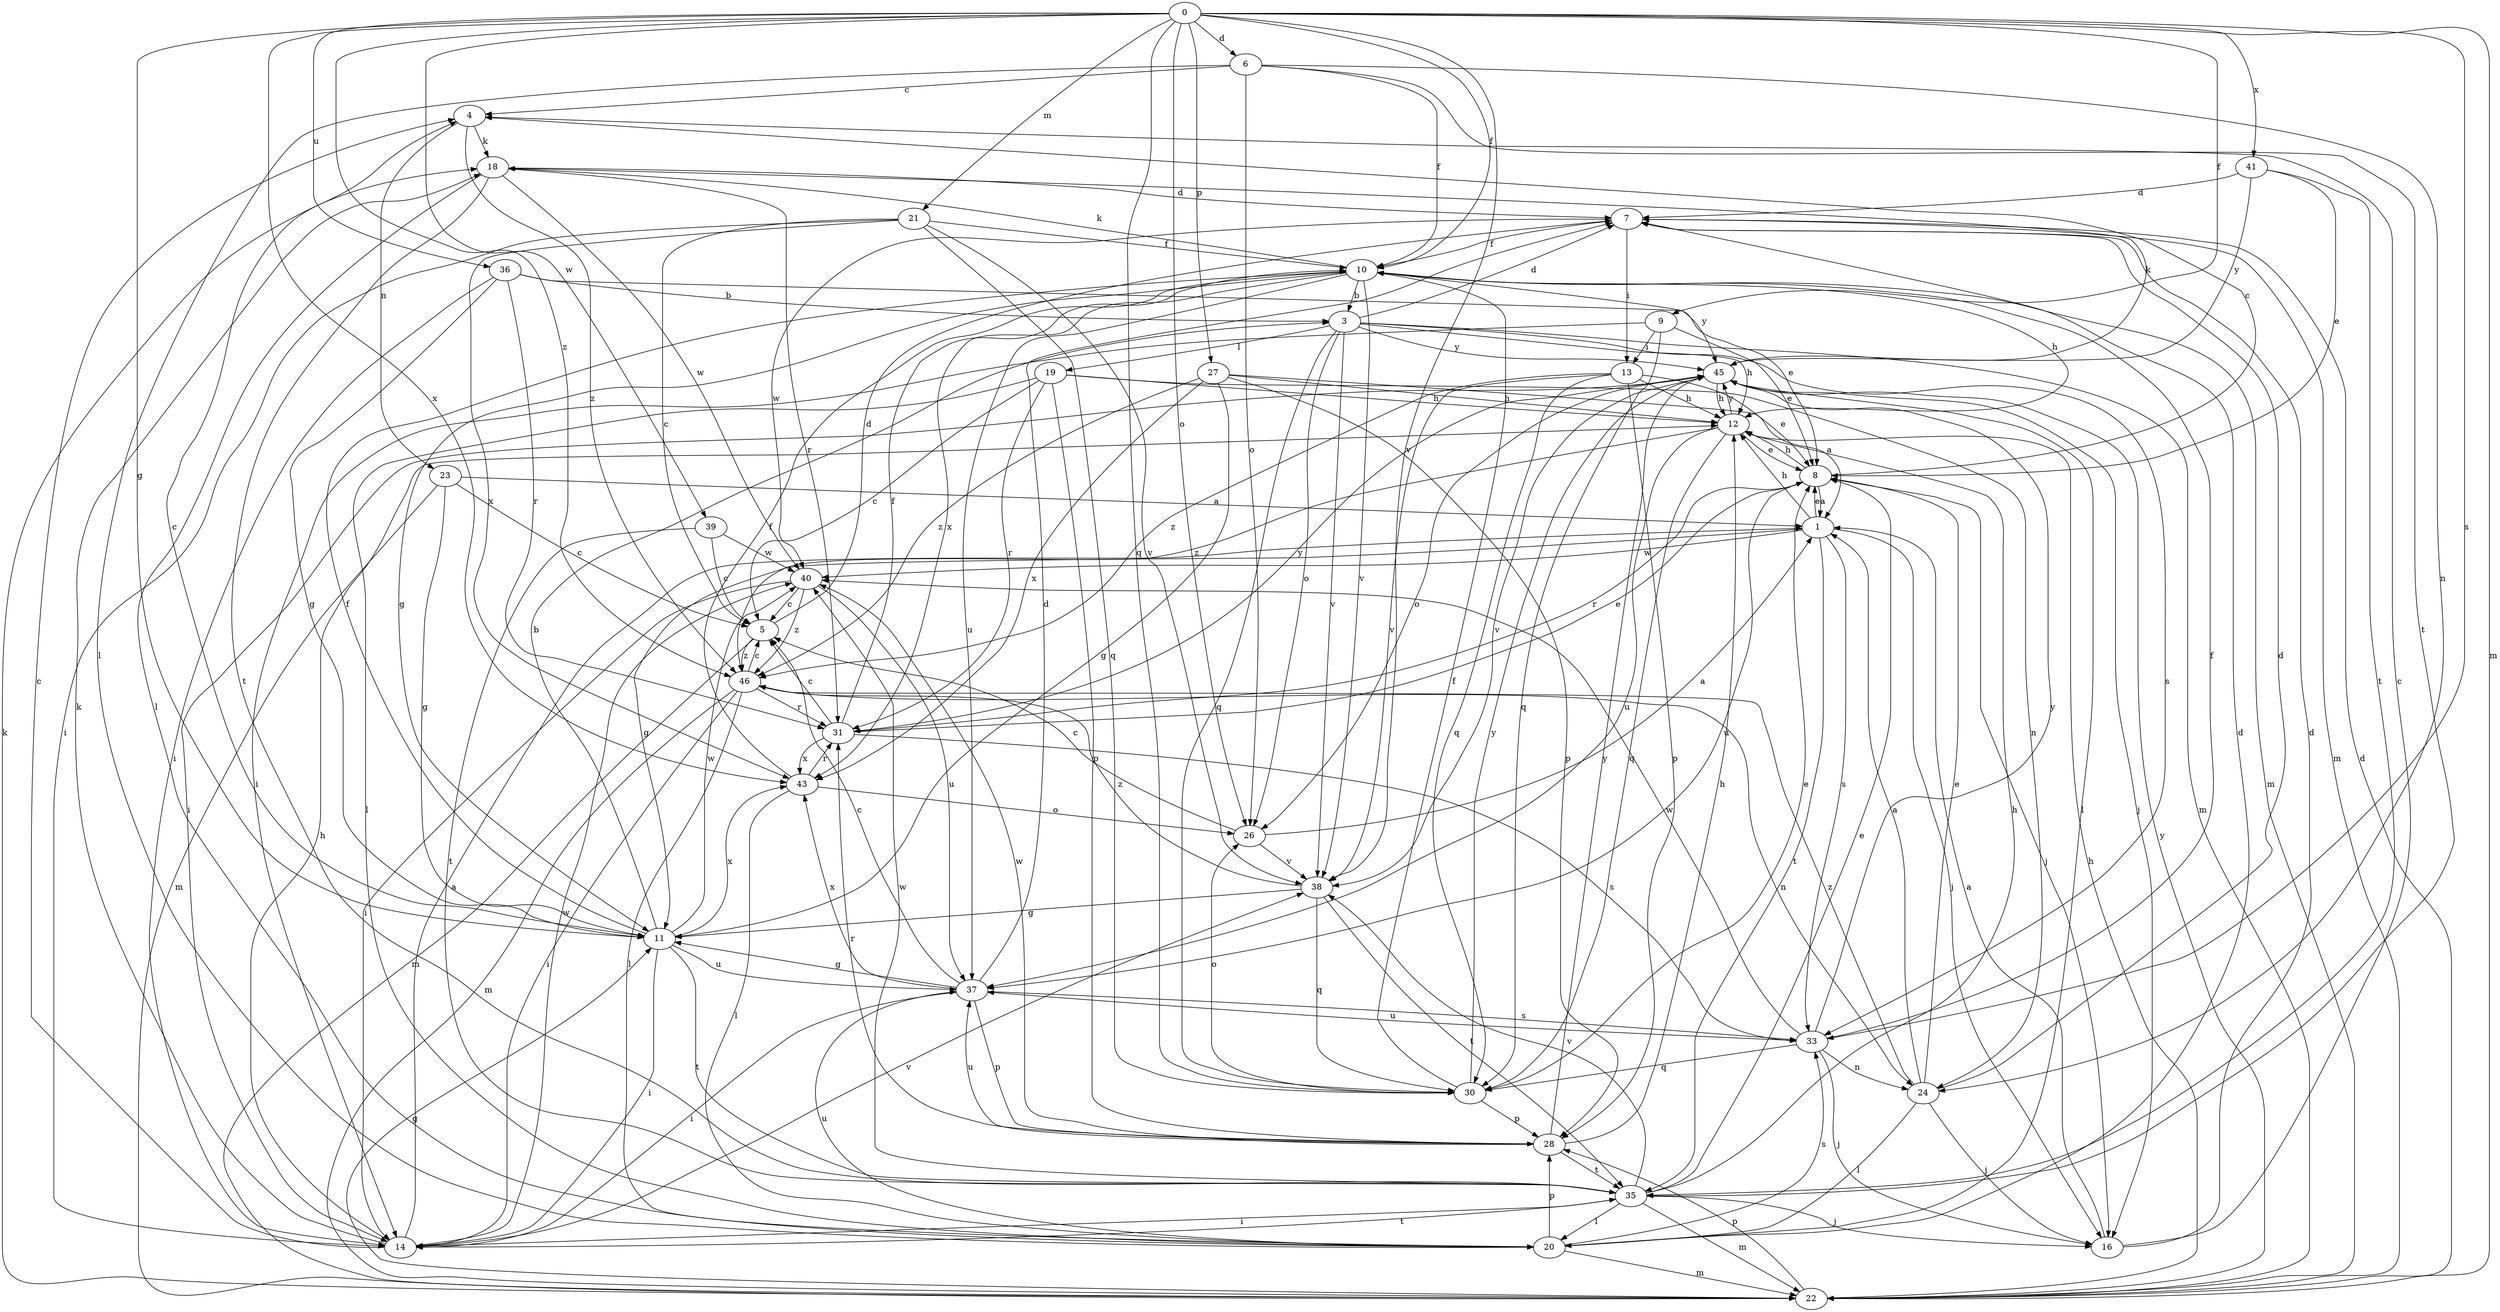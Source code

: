 strict digraph  {
0;
1;
3;
4;
5;
6;
7;
8;
9;
10;
11;
12;
13;
14;
16;
18;
19;
20;
21;
22;
23;
24;
26;
27;
28;
30;
31;
33;
35;
36;
37;
38;
39;
40;
41;
43;
45;
46;
0 -> 6  [label=d];
0 -> 9  [label=f];
0 -> 10  [label=f];
0 -> 11  [label=g];
0 -> 21  [label=m];
0 -> 22  [label=m];
0 -> 26  [label=o];
0 -> 27  [label=p];
0 -> 30  [label=q];
0 -> 33  [label=s];
0 -> 36  [label=u];
0 -> 38  [label=v];
0 -> 39  [label=w];
0 -> 41  [label=x];
0 -> 43  [label=x];
0 -> 46  [label=z];
1 -> 8  [label=e];
1 -> 11  [label=g];
1 -> 12  [label=h];
1 -> 16  [label=j];
1 -> 33  [label=s];
1 -> 35  [label=t];
1 -> 40  [label=w];
3 -> 7  [label=d];
3 -> 12  [label=h];
3 -> 19  [label=l];
3 -> 22  [label=m];
3 -> 26  [label=o];
3 -> 30  [label=q];
3 -> 33  [label=s];
3 -> 38  [label=v];
3 -> 45  [label=y];
4 -> 18  [label=k];
4 -> 23  [label=n];
4 -> 46  [label=z];
5 -> 7  [label=d];
5 -> 22  [label=m];
5 -> 46  [label=z];
6 -> 4  [label=c];
6 -> 10  [label=f];
6 -> 20  [label=l];
6 -> 24  [label=n];
6 -> 26  [label=o];
6 -> 35  [label=t];
7 -> 10  [label=f];
7 -> 13  [label=i];
7 -> 22  [label=m];
7 -> 40  [label=w];
8 -> 1  [label=a];
8 -> 4  [label=c];
8 -> 12  [label=h];
8 -> 16  [label=j];
8 -> 31  [label=r];
8 -> 37  [label=u];
9 -> 8  [label=e];
9 -> 13  [label=i];
9 -> 14  [label=i];
9 -> 30  [label=q];
10 -> 3  [label=b];
10 -> 11  [label=g];
10 -> 12  [label=h];
10 -> 18  [label=k];
10 -> 22  [label=m];
10 -> 37  [label=u];
10 -> 38  [label=v];
10 -> 43  [label=x];
10 -> 45  [label=y];
11 -> 3  [label=b];
11 -> 4  [label=c];
11 -> 10  [label=f];
11 -> 14  [label=i];
11 -> 35  [label=t];
11 -> 37  [label=u];
11 -> 40  [label=w];
11 -> 43  [label=x];
12 -> 8  [label=e];
12 -> 30  [label=q];
12 -> 37  [label=u];
12 -> 45  [label=y];
12 -> 46  [label=z];
13 -> 8  [label=e];
13 -> 12  [label=h];
13 -> 28  [label=p];
13 -> 30  [label=q];
13 -> 38  [label=v];
13 -> 46  [label=z];
14 -> 1  [label=a];
14 -> 4  [label=c];
14 -> 12  [label=h];
14 -> 18  [label=k];
14 -> 35  [label=t];
14 -> 38  [label=v];
14 -> 40  [label=w];
16 -> 1  [label=a];
16 -> 4  [label=c];
16 -> 7  [label=d];
18 -> 7  [label=d];
18 -> 20  [label=l];
18 -> 31  [label=r];
18 -> 35  [label=t];
18 -> 40  [label=w];
19 -> 5  [label=c];
19 -> 12  [label=h];
19 -> 20  [label=l];
19 -> 24  [label=n];
19 -> 28  [label=p];
19 -> 31  [label=r];
20 -> 7  [label=d];
20 -> 22  [label=m];
20 -> 28  [label=p];
20 -> 33  [label=s];
20 -> 37  [label=u];
21 -> 5  [label=c];
21 -> 10  [label=f];
21 -> 14  [label=i];
21 -> 30  [label=q];
21 -> 38  [label=v];
21 -> 43  [label=x];
22 -> 7  [label=d];
22 -> 11  [label=g];
22 -> 12  [label=h];
22 -> 18  [label=k];
22 -> 28  [label=p];
22 -> 45  [label=y];
23 -> 1  [label=a];
23 -> 5  [label=c];
23 -> 11  [label=g];
23 -> 22  [label=m];
24 -> 1  [label=a];
24 -> 7  [label=d];
24 -> 8  [label=e];
24 -> 16  [label=j];
24 -> 20  [label=l];
24 -> 46  [label=z];
26 -> 1  [label=a];
26 -> 5  [label=c];
26 -> 38  [label=v];
27 -> 1  [label=a];
27 -> 11  [label=g];
27 -> 12  [label=h];
27 -> 28  [label=p];
27 -> 43  [label=x];
27 -> 46  [label=z];
28 -> 12  [label=h];
28 -> 31  [label=r];
28 -> 35  [label=t];
28 -> 37  [label=u];
28 -> 40  [label=w];
28 -> 45  [label=y];
30 -> 8  [label=e];
30 -> 10  [label=f];
30 -> 26  [label=o];
30 -> 28  [label=p];
30 -> 45  [label=y];
31 -> 5  [label=c];
31 -> 8  [label=e];
31 -> 10  [label=f];
31 -> 33  [label=s];
31 -> 43  [label=x];
31 -> 45  [label=y];
33 -> 10  [label=f];
33 -> 16  [label=j];
33 -> 24  [label=n];
33 -> 30  [label=q];
33 -> 37  [label=u];
33 -> 40  [label=w];
33 -> 45  [label=y];
35 -> 8  [label=e];
35 -> 12  [label=h];
35 -> 14  [label=i];
35 -> 16  [label=j];
35 -> 20  [label=l];
35 -> 22  [label=m];
35 -> 38  [label=v];
35 -> 40  [label=w];
36 -> 3  [label=b];
36 -> 8  [label=e];
36 -> 11  [label=g];
36 -> 14  [label=i];
36 -> 31  [label=r];
37 -> 5  [label=c];
37 -> 7  [label=d];
37 -> 11  [label=g];
37 -> 14  [label=i];
37 -> 28  [label=p];
37 -> 33  [label=s];
37 -> 43  [label=x];
38 -> 11  [label=g];
38 -> 30  [label=q];
38 -> 35  [label=t];
38 -> 46  [label=z];
39 -> 5  [label=c];
39 -> 35  [label=t];
39 -> 40  [label=w];
40 -> 5  [label=c];
40 -> 14  [label=i];
40 -> 37  [label=u];
40 -> 46  [label=z];
41 -> 7  [label=d];
41 -> 8  [label=e];
41 -> 35  [label=t];
41 -> 45  [label=y];
43 -> 10  [label=f];
43 -> 20  [label=l];
43 -> 26  [label=o];
43 -> 31  [label=r];
45 -> 12  [label=h];
45 -> 14  [label=i];
45 -> 16  [label=j];
45 -> 18  [label=k];
45 -> 20  [label=l];
45 -> 26  [label=o];
45 -> 38  [label=v];
46 -> 5  [label=c];
46 -> 14  [label=i];
46 -> 20  [label=l];
46 -> 22  [label=m];
46 -> 24  [label=n];
46 -> 31  [label=r];
}
